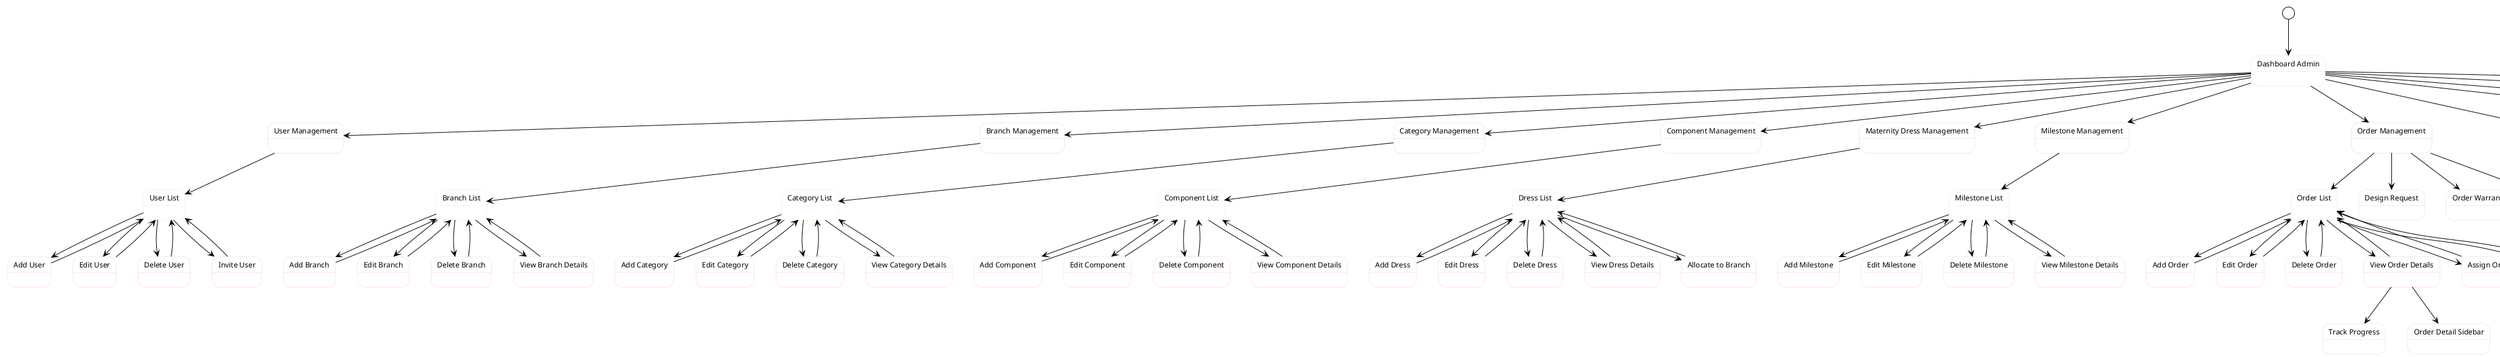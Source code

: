 @startuml Admin_Screen_Flow_MamaFit
!theme plain
skinparam backgroundColor #FFFFFF
skinparam defaultFontSize 12
skinparam defaultFontName Arial

!define ENTRY_COLOR #E8F5E8
!define DASHBOARD_COLOR #E1F5FE
!define MODULE_COLOR #F3E5F5
!define LIST_COLOR #FFF3E0
!define ACTION_COLOR #FCE4EC

' Start state
state "Login" as Start <<start>> #ENTRY_COLOR

' Dashboard
state "Dashboard Admin" as Dashboard #DASHBOARD_COLOR

' Main Modules
state "User Management" as UserManagement #MODULE_COLOR
state "Branch Management" as BranchManagement #MODULE_COLOR
state "Category Management" as CategoryManagement #MODULE_COLOR
state "Component Management" as ComponentManagement #MODULE_COLOR
state "Maternity Dress Management" as MaternityDressManagement #MODULE_COLOR
state "Milestone Management" as MilestoneManagement #MODULE_COLOR
state "Order Management" as OrderManagement #MODULE_COLOR
state "Transaction Management" as TransactionManagement #MODULE_COLOR
state "Voucher Management" as VoucherManagement #MODULE_COLOR
state "Warranty Management" as WarrantyManagement #MODULE_COLOR
state "System Config" as SystemConfig #MODULE_COLOR
state "Style Management" as StyleManagement #MODULE_COLOR

' User Management States
state "User List" as UserList #LIST_COLOR
state "Add User" as AddUser #ACTION_COLOR
state "Edit User" as EditUser #ACTION_COLOR
state "Delete User" as DeleteUser #ACTION_COLOR
state "Invite User" as InviteUser #ACTION_COLOR

' Branch Management States
state "Branch List" as BranchList #LIST_COLOR
state "Add Branch" as AddBranch #ACTION_COLOR
state "Edit Branch" as EditBranch #ACTION_COLOR
state "Delete Branch" as DeleteBranch #ACTION_COLOR
state "View Branch Details" as ViewBranch #ACTION_COLOR

' Category Management States
state "Category List" as CategoryList #LIST_COLOR
state "Add Category" as AddCategory #ACTION_COLOR
state "Edit Category" as EditCategory #ACTION_COLOR
state "Delete Category" as DeleteCategory #ACTION_COLOR
state "View Category Details" as ViewCategory #ACTION_COLOR

' Component Management States
state "Component List" as ComponentList #LIST_COLOR
state "Add Component" as AddComponent #ACTION_COLOR
state "Edit Component" as EditComponent #ACTION_COLOR
state "Delete Component" as DeleteComponent #ACTION_COLOR
state "View Component Details" as ViewComponent #ACTION_COLOR

' Maternity Dress Management States
state "Dress List" as DressList #LIST_COLOR
state "Add Dress" as AddDress #ACTION_COLOR
state "Edit Dress" as EditDress #ACTION_COLOR
state "Delete Dress" as DeleteDress #ACTION_COLOR
state "View Dress Details" as ViewDress #ACTION_COLOR
state "Allocate to Branch" as AllocateDress #ACTION_COLOR

' Milestone Management States
state "Milestone List" as MilestoneList #LIST_COLOR
state "Add Milestone" as AddMilestone #ACTION_COLOR
state "Edit Milestone" as EditMilestone #ACTION_COLOR
state "Delete Milestone" as DeleteMilestone #ACTION_COLOR
state "View Milestone Details" as ViewMilestone #ACTION_COLOR

' Order Management States
state "Order List" as OrderList #LIST_COLOR
state "Add Order" as AddOrder #ACTION_COLOR
state "Edit Order" as EditOrder #ACTION_COLOR
state "Delete Order" as DeleteOrder #ACTION_COLOR
state "View Order Details" as ViewOrder #ACTION_COLOR
state "Assign Order" as AssignOrder #ACTION_COLOR
state "Update Status" as UpdateStatus #ACTION_COLOR
state "Design Request" as DesignRequest #ACTION_COLOR
state "Order Warranty" as OrderWarranty #ACTION_COLOR
state "Order Statistics" as OrderStatistics #ACTION_COLOR
state "Track Progress" as TrackOrder #ACTION_COLOR
state "Order Detail Sidebar" as OrderSidebar #ACTION_COLOR

' Transaction Management States
state "Transaction List" as TransactionList #LIST_COLOR
state "View Transaction Details" as ViewTransaction #ACTION_COLOR

' Voucher Management States
state "Voucher List" as VoucherList #LIST_COLOR
state "Add Voucher" as AddVoucher #ACTION_COLOR
state "Edit Voucher" as EditVoucher #ACTION_COLOR
state "Delete Voucher" as DeleteVoucher #ACTION_COLOR
state "Assign Voucher" as AssignVoucher #ACTION_COLOR
state "Voucher Batch" as VoucherBatch #ACTION_COLOR
state "Voucher Discount" as VoucherDiscount #ACTION_COLOR

' Warranty Management States
state "Warranty Request List" as WarrantyList #LIST_COLOR
state "View Warranty Details" as ViewWarranty #ACTION_COLOR
state "Warranty Decision" as WarrantyDecision #ACTION_COLOR
state "Warranty Filters" as WarrantyFilters #ACTION_COLOR
state "Request Type Badge" as RequestTypeBadge #ACTION_COLOR
state "Status Badge" as StatusBadge #ACTION_COLOR

' System Config States
state "View/Update Config" as ConfigSettings #ACTION_COLOR

' Style Management States
state "Style Form" as StyleForm #ACTION_COLOR

' Main Navigation from Dashboard
Start --> Dashboard
Dashboard --> UserManagement
Dashboard --> BranchManagement
Dashboard --> CategoryManagement
Dashboard --> ComponentManagement
Dashboard --> MaternityDressManagement
Dashboard --> MilestoneManagement
Dashboard --> OrderManagement
Dashboard --> TransactionManagement
Dashboard --> VoucherManagement
Dashboard --> WarrantyManagement
Dashboard --> SystemConfig
Dashboard --> StyleManagement

' User Management Flow
UserManagement --> UserList
UserList --> AddUser
UserList --> EditUser
UserList --> DeleteUser
UserList --> InviteUser
AddUser --> UserList
EditUser --> UserList
DeleteUser --> UserList
InviteUser --> UserList

' Branch Management Flow
BranchManagement --> BranchList
BranchList --> AddBranch
BranchList --> EditBranch
BranchList --> DeleteBranch
BranchList --> ViewBranch
AddBranch --> BranchList
EditBranch --> BranchList
DeleteBranch --> BranchList
ViewBranch --> BranchList

' Category Management Flow
CategoryManagement --> CategoryList
CategoryList --> AddCategory
CategoryList --> EditCategory
CategoryList --> DeleteCategory
CategoryList --> ViewCategory
AddCategory --> CategoryList
EditCategory --> CategoryList
DeleteCategory --> CategoryList
ViewCategory --> CategoryList

' Component Management Flow
ComponentManagement --> ComponentList
ComponentList --> AddComponent
ComponentList --> EditComponent
ComponentList --> DeleteComponent
ComponentList --> ViewComponent
AddComponent --> ComponentList
EditComponent --> ComponentList
DeleteComponent --> ComponentList
ViewComponent --> ComponentList

' Maternity Dress Management Flow
MaternityDressManagement --> DressList
DressList --> AddDress
DressList --> EditDress
DressList --> DeleteDress
DressList --> ViewDress
DressList --> AllocateDress
AddDress --> DressList
EditDress --> DressList
DeleteDress --> DressList
ViewDress --> DressList
AllocateDress --> DressList

' Milestone Management Flow
MilestoneManagement --> MilestoneList
MilestoneList --> AddMilestone
MilestoneList --> EditMilestone
MilestoneList --> DeleteMilestone
MilestoneList --> ViewMilestone
AddMilestone --> MilestoneList
EditMilestone --> MilestoneList
DeleteMilestone --> MilestoneList
ViewMilestone --> MilestoneList

' Order Management Flow
OrderManagement --> OrderList
OrderList --> AddOrder
OrderList --> EditOrder
OrderList --> DeleteOrder
OrderList --> ViewOrder
OrderList --> AssignOrder
OrderList --> UpdateStatus
OrderManagement --> DesignRequest
OrderManagement --> OrderWarranty
OrderManagement --> OrderStatistics
ViewOrder --> TrackOrder
ViewOrder --> OrderSidebar
AddOrder --> OrderList
EditOrder --> OrderList
DeleteOrder --> OrderList
ViewOrder --> OrderList
AssignOrder --> OrderList
UpdateStatus --> OrderList

' Transaction Management Flow
TransactionManagement --> TransactionList
TransactionList --> ViewTransaction
ViewTransaction --> TransactionList

' Voucher Management Flow
VoucherManagement --> VoucherList
VoucherList --> AddVoucher
VoucherList --> EditVoucher
VoucherList --> DeleteVoucher
VoucherList --> AssignVoucher
VoucherManagement --> VoucherBatch
VoucherManagement --> VoucherDiscount
AddVoucher --> VoucherList
EditVoucher --> VoucherList
DeleteVoucher --> VoucherList
AssignVoucher --> VoucherList

' Warranty Management Flow
WarrantyManagement --> WarrantyList
WarrantyList --> ViewWarranty
WarrantyList --> WarrantyDecision
WarrantyManagement --> WarrantyFilters
ViewWarranty --> RequestTypeBadge
ViewWarranty --> StatusBadge
ViewWarranty --> WarrantyList
WarrantyDecision --> WarrantyList

' System Config Flow
SystemConfig --> ConfigSettings
ConfigSettings --> SystemConfig

' Style Management Flow
StyleManagement --> StyleForm
StyleForm --> StyleManagement

@enduml
